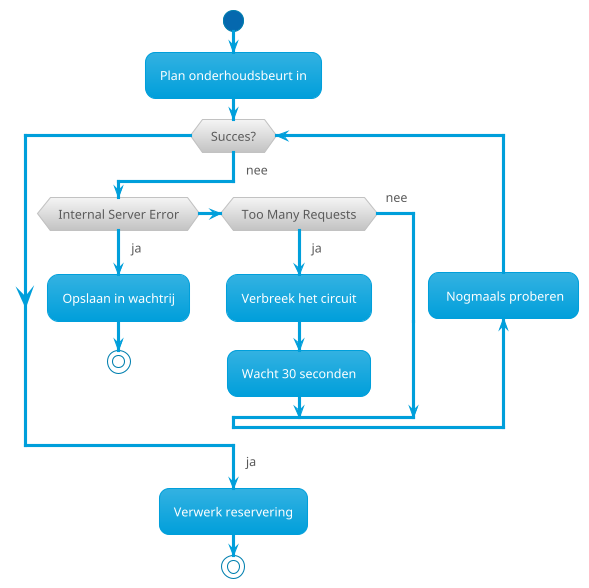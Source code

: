 @startuml
!theme bluegray

start

:Plan onderhoudsbeurt in;

while(Succes?) is (nee)
	if(Internal Server Error) then (ja)
		:Opslaan in wachtrij;
		stop
	elseif (Too Many Requests) then (ja)
		:Verbreek het circuit;
		:Wacht 30 seconden;
	else (nee)
	endif
	backward: Nogmaals proberen;
endwhile
-> ja;
:Verwerk reservering;

stop

@enduml
